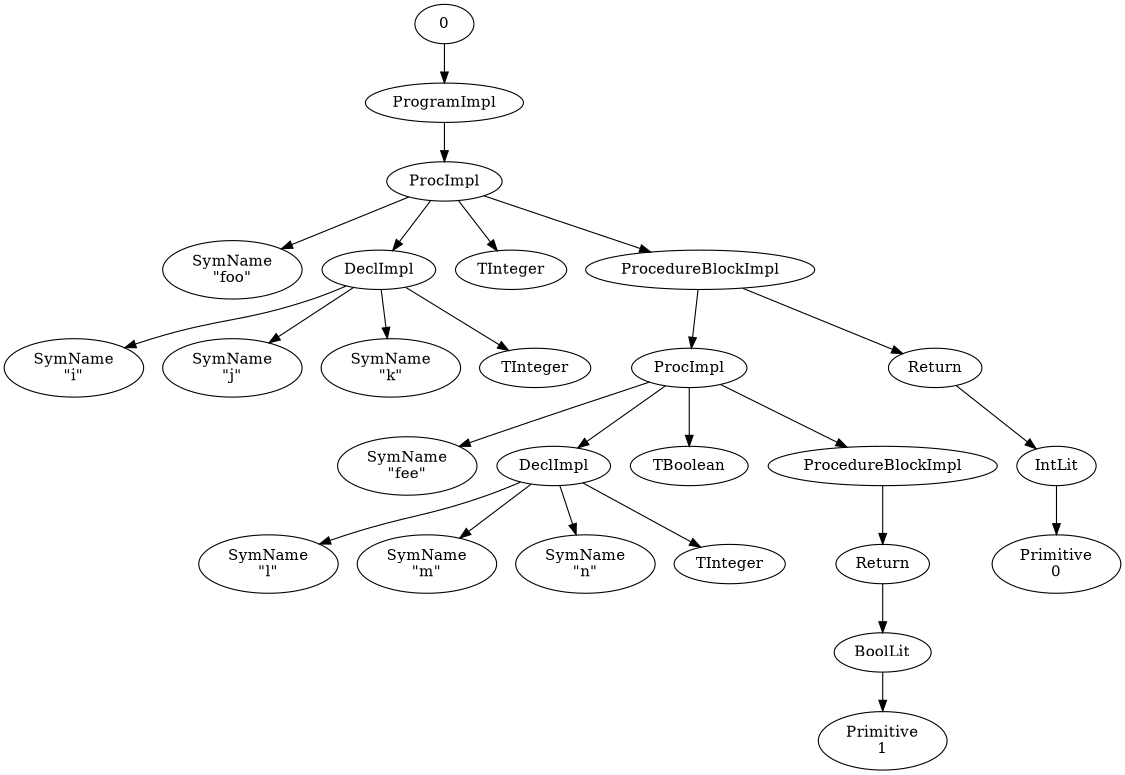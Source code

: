 digraph G { page="8.5,11"; size="7.5, 10"; 
"0" -> "1"
"1" [label="ProgramImpl"]
"1" -> "2"
"2" [label="ProcImpl"]
"2" -> "3"
"3" [label="SymName\n\"foo\""]
"2" -> "4"
"4" [label="DeclImpl"]
"4" -> "5"
"5" [label="SymName\n\"i\""]
"4" -> "6"
"6" [label="SymName\n\"j\""]
"4" -> "7"
"7" [label="SymName\n\"k\""]
"4" -> "8"
"8" [label="TInteger"]
"2" -> "9"
"9" [label="TInteger"]
"2" -> "10"
"10" [label="ProcedureBlockImpl"]
"10" -> "11"
"11" [label="ProcImpl"]
"11" -> "12"
"12" [label="SymName\n\"fee\""]
"11" -> "13"
"13" [label="DeclImpl"]
"13" -> "14"
"14" [label="SymName\n\"l\""]
"13" -> "15"
"15" [label="SymName\n\"m\""]
"13" -> "16"
"16" [label="SymName\n\"n\""]
"13" -> "17"
"17" [label="TInteger"]
"11" -> "18"
"18" [label="TBoolean"]
"11" -> "19"
"19" [label="ProcedureBlockImpl"]
"19" -> "20"
"20" [label="Return"]
"20" -> "21"
"21" [label="BoolLit"]
"21" -> "22"
"22" [label="Primitive\n1"]
"10" -> "23"
"23" [label="Return"]
"23" -> "24"
"24" [label="IntLit"]
"24" -> "25"
"25" [label="Primitive\n0"]
}
